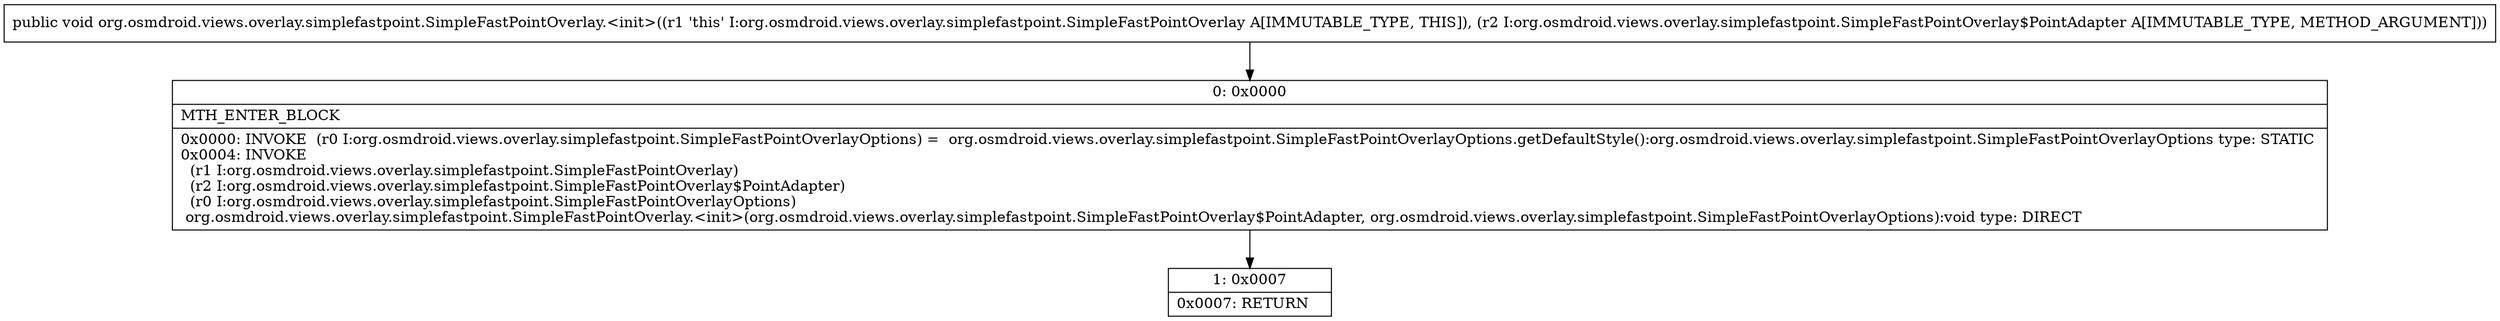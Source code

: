 digraph "CFG fororg.osmdroid.views.overlay.simplefastpoint.SimpleFastPointOverlay.\<init\>(Lorg\/osmdroid\/views\/overlay\/simplefastpoint\/SimpleFastPointOverlay$PointAdapter;)V" {
Node_0 [shape=record,label="{0\:\ 0x0000|MTH_ENTER_BLOCK\l|0x0000: INVOKE  (r0 I:org.osmdroid.views.overlay.simplefastpoint.SimpleFastPointOverlayOptions) =  org.osmdroid.views.overlay.simplefastpoint.SimpleFastPointOverlayOptions.getDefaultStyle():org.osmdroid.views.overlay.simplefastpoint.SimpleFastPointOverlayOptions type: STATIC \l0x0004: INVOKE  \l  (r1 I:org.osmdroid.views.overlay.simplefastpoint.SimpleFastPointOverlay)\l  (r2 I:org.osmdroid.views.overlay.simplefastpoint.SimpleFastPointOverlay$PointAdapter)\l  (r0 I:org.osmdroid.views.overlay.simplefastpoint.SimpleFastPointOverlayOptions)\l org.osmdroid.views.overlay.simplefastpoint.SimpleFastPointOverlay.\<init\>(org.osmdroid.views.overlay.simplefastpoint.SimpleFastPointOverlay$PointAdapter, org.osmdroid.views.overlay.simplefastpoint.SimpleFastPointOverlayOptions):void type: DIRECT \l}"];
Node_1 [shape=record,label="{1\:\ 0x0007|0x0007: RETURN   \l}"];
MethodNode[shape=record,label="{public void org.osmdroid.views.overlay.simplefastpoint.SimpleFastPointOverlay.\<init\>((r1 'this' I:org.osmdroid.views.overlay.simplefastpoint.SimpleFastPointOverlay A[IMMUTABLE_TYPE, THIS]), (r2 I:org.osmdroid.views.overlay.simplefastpoint.SimpleFastPointOverlay$PointAdapter A[IMMUTABLE_TYPE, METHOD_ARGUMENT])) }"];
MethodNode -> Node_0;
Node_0 -> Node_1;
}

